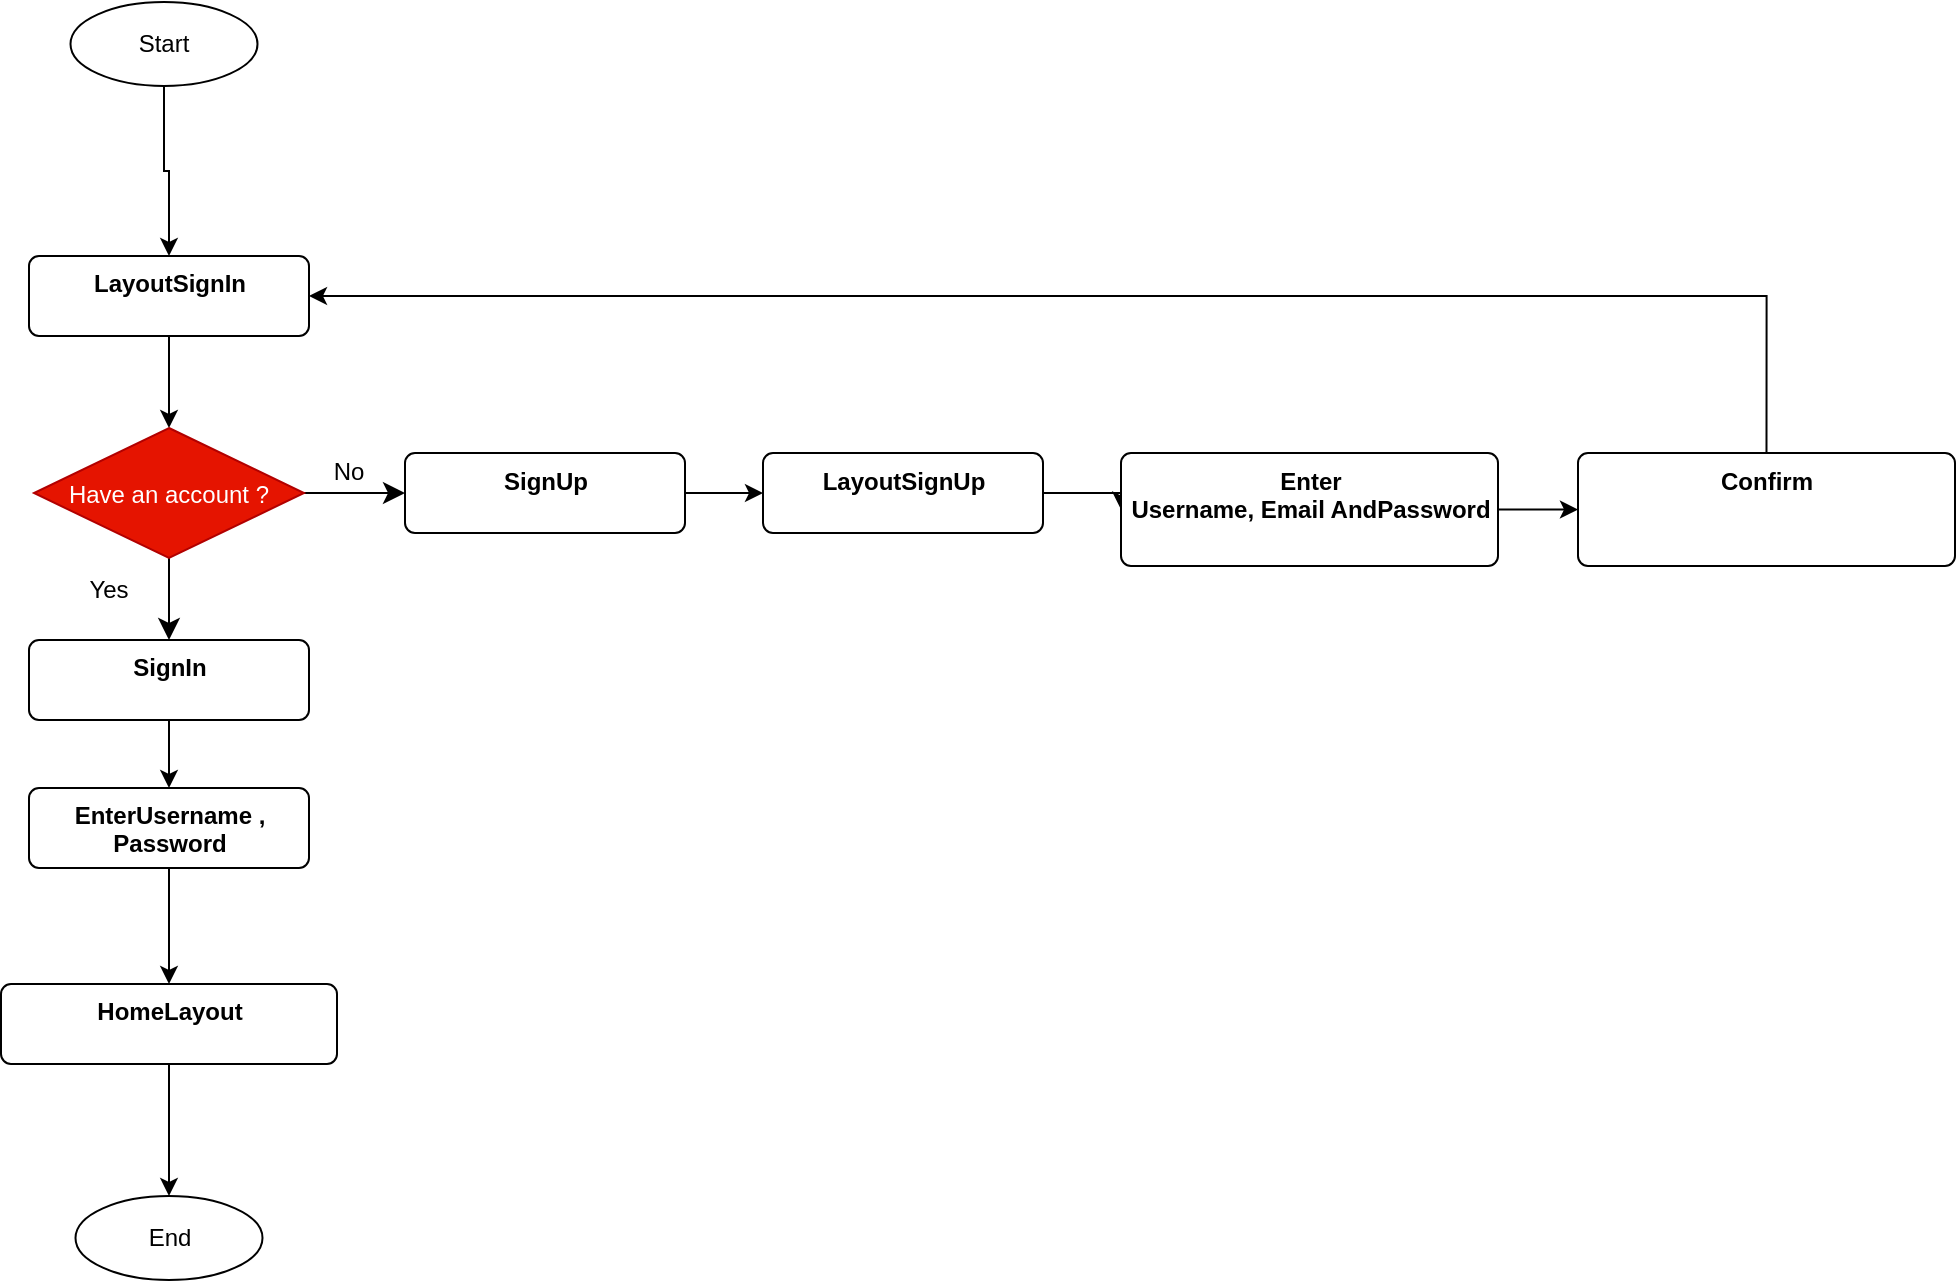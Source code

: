 <mxfile version="22.1.4" type="device">
  <diagram name="SignUp&amp;SignIn" id="Qr6coFfJIJB8Pgna_qlC">
    <mxGraphModel dx="3115" dy="657" grid="0" gridSize="10" guides="1" tooltips="1" connect="1" arrows="1" fold="1" page="1" pageScale="1" pageWidth="827" pageHeight="1169" math="0" shadow="0">
      <root>
        <mxCell id="0" />
        <mxCell id="1" parent="0" />
        <mxCell id="JxONo2HOhWmY67DjZYDG-87" value="&lt;b&gt;LayoutSignIn&lt;/b&gt;" style="html=1;align=center;verticalAlign=top;rounded=1;absoluteArcSize=1;arcSize=10;dashed=0;whiteSpace=wrap;" vertex="1" parent="1">
          <mxGeometry x="-1184.5" y="223" width="140" height="40" as="geometry" />
        </mxCell>
        <mxCell id="JxONo2HOhWmY67DjZYDG-88" style="edgeStyle=orthogonalEdgeStyle;rounded=0;orthogonalLoop=1;jettySize=auto;html=1;exitX=0.5;exitY=1;exitDx=0;exitDy=0;entryX=0.5;entryY=0;entryDx=0;entryDy=0;" edge="1" parent="1" source="JxONo2HOhWmY67DjZYDG-89" target="JxONo2HOhWmY67DjZYDG-105">
          <mxGeometry relative="1" as="geometry" />
        </mxCell>
        <mxCell id="JxONo2HOhWmY67DjZYDG-89" value="&lt;b&gt;SignIn&lt;/b&gt;" style="html=1;align=center;verticalAlign=top;rounded=1;absoluteArcSize=1;arcSize=10;dashed=0;whiteSpace=wrap;" vertex="1" parent="1">
          <mxGeometry x="-1184.5" y="415" width="140" height="40" as="geometry" />
        </mxCell>
        <mxCell id="JxONo2HOhWmY67DjZYDG-90" style="edgeStyle=orthogonalEdgeStyle;rounded=0;orthogonalLoop=1;jettySize=auto;html=1;exitX=1;exitY=0.5;exitDx=0;exitDy=0;entryX=0;entryY=0.5;entryDx=0;entryDy=0;" edge="1" parent="1" source="JxONo2HOhWmY67DjZYDG-91" target="JxONo2HOhWmY67DjZYDG-121">
          <mxGeometry relative="1" as="geometry" />
        </mxCell>
        <mxCell id="JxONo2HOhWmY67DjZYDG-91" value="&lt;b&gt;LayoutSignUp&lt;/b&gt;" style="html=1;align=center;verticalAlign=top;rounded=1;absoluteArcSize=1;arcSize=10;dashed=0;whiteSpace=wrap;" vertex="1" parent="1">
          <mxGeometry x="-817.5" y="321.5" width="140" height="40" as="geometry" />
        </mxCell>
        <mxCell id="JxONo2HOhWmY67DjZYDG-92" value="" style="edgeStyle=orthogonalEdgeStyle;rounded=0;orthogonalLoop=1;jettySize=auto;html=1;exitX=0.5;exitY=1;exitDx=0;exitDy=0;" edge="1" parent="1" source="JxONo2HOhWmY67DjZYDG-87" target="JxONo2HOhWmY67DjZYDG-95">
          <mxGeometry relative="1" as="geometry">
            <mxPoint x="-1120.5" y="257" as="sourcePoint" />
          </mxGeometry>
        </mxCell>
        <mxCell id="JxONo2HOhWmY67DjZYDG-93" value="" style="edgeStyle=none;curved=1;rounded=0;orthogonalLoop=1;jettySize=auto;html=1;fontSize=12;startSize=8;endSize=8;" edge="1" parent="1" source="JxONo2HOhWmY67DjZYDG-95" target="JxONo2HOhWmY67DjZYDG-89">
          <mxGeometry relative="1" as="geometry" />
        </mxCell>
        <mxCell id="JxONo2HOhWmY67DjZYDG-94" style="edgeStyle=none;curved=1;rounded=0;orthogonalLoop=1;jettySize=auto;html=1;exitX=1;exitY=0.5;exitDx=0;exitDy=0;entryX=0;entryY=0.5;entryDx=0;entryDy=0;fontSize=12;startSize=8;endSize=8;" edge="1" parent="1" source="JxONo2HOhWmY67DjZYDG-95" target="JxONo2HOhWmY67DjZYDG-123">
          <mxGeometry relative="1" as="geometry" />
        </mxCell>
        <mxCell id="JxONo2HOhWmY67DjZYDG-95" value="Have an account ?" style="rhombus;fillColor=#e51400;fontColor=#FFFFFF;strokeColor=#B20000;" vertex="1" parent="1">
          <mxGeometry x="-1182" y="309" width="135" height="65" as="geometry" />
        </mxCell>
        <mxCell id="JxONo2HOhWmY67DjZYDG-96" value="No" style="text;html=1;align=center;verticalAlign=middle;resizable=0;points=[];autosize=1;strokeColor=none;fillColor=none;" vertex="1" parent="1">
          <mxGeometry x="-1041.5" y="318" width="33" height="26" as="geometry" />
        </mxCell>
        <mxCell id="JxONo2HOhWmY67DjZYDG-97" value="Start" style="ellipse;whiteSpace=wrap;html=1;" vertex="1" parent="1">
          <mxGeometry x="-1163.75" y="96" width="93.5" height="42" as="geometry" />
        </mxCell>
        <mxCell id="JxONo2HOhWmY67DjZYDG-98" value="Yes" style="text;html=1;align=center;verticalAlign=middle;resizable=0;points=[];autosize=1;strokeColor=none;fillColor=none;" vertex="1" parent="1">
          <mxGeometry x="-1163.75" y="377" width="38" height="26" as="geometry" />
        </mxCell>
        <mxCell id="JxONo2HOhWmY67DjZYDG-139" style="edgeStyle=orthogonalEdgeStyle;rounded=0;orthogonalLoop=1;jettySize=auto;html=1;exitX=0.5;exitY=1;exitDx=0;exitDy=0;entryX=0.5;entryY=0;entryDx=0;entryDy=0;" edge="1" parent="1" source="JxONo2HOhWmY67DjZYDG-105" target="JxONo2HOhWmY67DjZYDG-118">
          <mxGeometry relative="1" as="geometry" />
        </mxCell>
        <mxCell id="JxONo2HOhWmY67DjZYDG-105" value="&lt;b&gt;EnterUsername , Password&lt;/b&gt;" style="html=1;align=center;verticalAlign=top;rounded=1;absoluteArcSize=1;arcSize=10;dashed=0;whiteSpace=wrap;" vertex="1" parent="1">
          <mxGeometry x="-1184.5" y="489" width="140" height="40" as="geometry" />
        </mxCell>
        <mxCell id="JxONo2HOhWmY67DjZYDG-117" style="edgeStyle=orthogonalEdgeStyle;rounded=0;orthogonalLoop=1;jettySize=auto;html=1;exitX=0.5;exitY=1;exitDx=0;exitDy=0;entryX=0.5;entryY=0;entryDx=0;entryDy=0;" edge="1" parent="1" source="JxONo2HOhWmY67DjZYDG-118" target="JxONo2HOhWmY67DjZYDG-119">
          <mxGeometry relative="1" as="geometry" />
        </mxCell>
        <mxCell id="JxONo2HOhWmY67DjZYDG-118" value="&lt;b&gt;HomeLayout&lt;/b&gt;" style="html=1;align=center;verticalAlign=top;rounded=1;absoluteArcSize=1;arcSize=10;dashed=0;whiteSpace=wrap;" vertex="1" parent="1">
          <mxGeometry x="-1198.5" y="587" width="168" height="40" as="geometry" />
        </mxCell>
        <mxCell id="JxONo2HOhWmY67DjZYDG-119" value="End" style="ellipse;whiteSpace=wrap;html=1;" vertex="1" parent="1">
          <mxGeometry x="-1161.25" y="693" width="93.5" height="42" as="geometry" />
        </mxCell>
        <mxCell id="JxONo2HOhWmY67DjZYDG-138" value="" style="edgeStyle=orthogonalEdgeStyle;rounded=0;orthogonalLoop=1;jettySize=auto;html=1;" edge="1" parent="1" source="JxONo2HOhWmY67DjZYDG-121" target="JxONo2HOhWmY67DjZYDG-137">
          <mxGeometry relative="1" as="geometry" />
        </mxCell>
        <mxCell id="JxONo2HOhWmY67DjZYDG-121" value="&lt;b&gt;Enter&lt;br&gt;Username, Email AndPassword&lt;br&gt;&lt;br&gt;&lt;/b&gt;" style="html=1;align=center;verticalAlign=top;rounded=1;absoluteArcSize=1;arcSize=10;dashed=0;whiteSpace=wrap;" vertex="1" parent="1">
          <mxGeometry x="-638.5" y="321.5" width="188.5" height="56.5" as="geometry" />
        </mxCell>
        <mxCell id="JxONo2HOhWmY67DjZYDG-122" style="edgeStyle=orthogonalEdgeStyle;rounded=0;orthogonalLoop=1;jettySize=auto;html=1;exitX=1;exitY=0.5;exitDx=0;exitDy=0;entryX=0;entryY=0.5;entryDx=0;entryDy=0;" edge="1" parent="1" source="JxONo2HOhWmY67DjZYDG-123" target="JxONo2HOhWmY67DjZYDG-91">
          <mxGeometry relative="1" as="geometry" />
        </mxCell>
        <mxCell id="JxONo2HOhWmY67DjZYDG-123" value="&lt;b&gt;SignUp&lt;/b&gt;" style="html=1;align=center;verticalAlign=top;rounded=1;absoluteArcSize=1;arcSize=10;dashed=0;whiteSpace=wrap;" vertex="1" parent="1">
          <mxGeometry x="-996.5" y="321.5" width="140" height="40" as="geometry" />
        </mxCell>
        <mxCell id="JxONo2HOhWmY67DjZYDG-124" style="edgeStyle=orthogonalEdgeStyle;rounded=0;orthogonalLoop=1;jettySize=auto;html=1;exitX=0.5;exitY=1;exitDx=0;exitDy=0;entryX=0.5;entryY=0;entryDx=0;entryDy=0;" edge="1" parent="1" source="JxONo2HOhWmY67DjZYDG-97" target="JxONo2HOhWmY67DjZYDG-87">
          <mxGeometry relative="1" as="geometry">
            <mxPoint x="-1114.5" y="175" as="sourcePoint" />
          </mxGeometry>
        </mxCell>
        <mxCell id="JxONo2HOhWmY67DjZYDG-133" style="edgeStyle=orthogonalEdgeStyle;rounded=0;orthogonalLoop=1;jettySize=auto;html=1;exitX=0.5;exitY=0;exitDx=0;exitDy=0;entryX=1;entryY=0.5;entryDx=0;entryDy=0;" edge="1" parent="1" source="JxONo2HOhWmY67DjZYDG-137" target="JxONo2HOhWmY67DjZYDG-87">
          <mxGeometry relative="1" as="geometry">
            <mxPoint x="-365.5" y="243" as="sourcePoint" />
          </mxGeometry>
        </mxCell>
        <mxCell id="JxONo2HOhWmY67DjZYDG-137" value="&lt;b&gt;Confirm&lt;br&gt;&lt;/b&gt;" style="html=1;align=center;verticalAlign=top;rounded=1;absoluteArcSize=1;arcSize=10;dashed=0;whiteSpace=wrap;" vertex="1" parent="1">
          <mxGeometry x="-410" y="321.5" width="188.5" height="56.5" as="geometry" />
        </mxCell>
      </root>
    </mxGraphModel>
  </diagram>
</mxfile>
